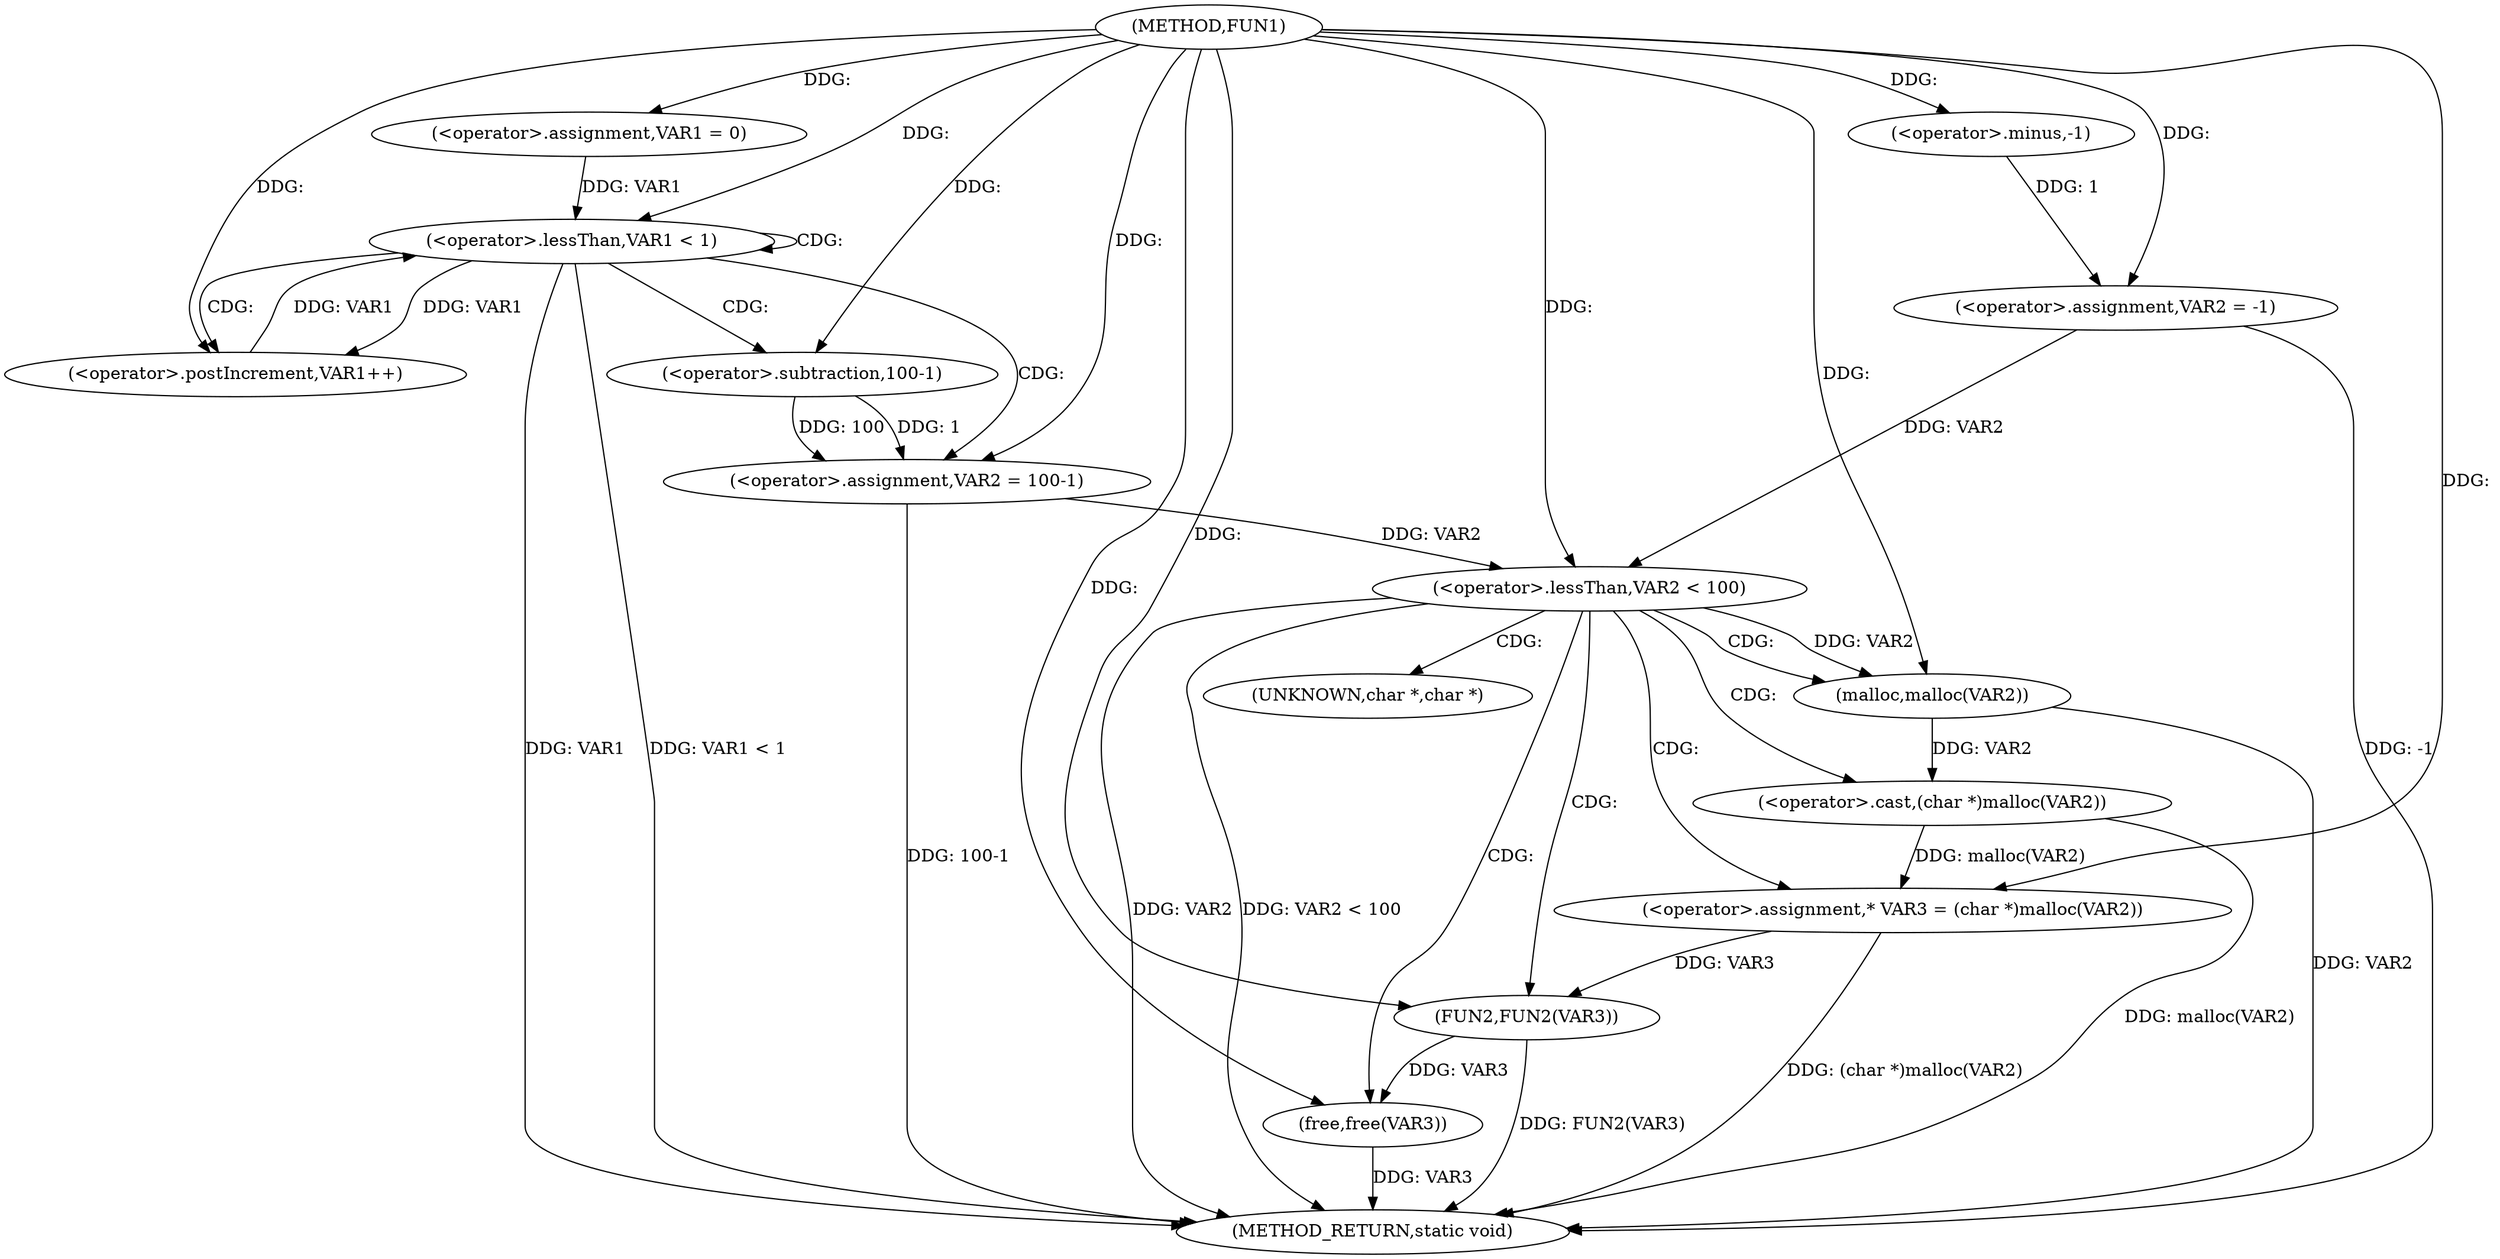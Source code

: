 digraph FUN1 {  
"1000100" [label = "(METHOD,FUN1)" ]
"1000139" [label = "(METHOD_RETURN,static void)" ]
"1000104" [label = "(<operator>.assignment,VAR2 = -1)" ]
"1000106" [label = "(<operator>.minus,-1)" ]
"1000109" [label = "(<operator>.assignment,VAR1 = 0)" ]
"1000112" [label = "(<operator>.lessThan,VAR1 < 1)" ]
"1000115" [label = "(<operator>.postIncrement,VAR1++)" ]
"1000118" [label = "(<operator>.assignment,VAR2 = 100-1)" ]
"1000120" [label = "(<operator>.subtraction,100-1)" ]
"1000124" [label = "(<operator>.lessThan,VAR2 < 100)" ]
"1000129" [label = "(<operator>.assignment,* VAR3 = (char *)malloc(VAR2))" ]
"1000131" [label = "(<operator>.cast,(char *)malloc(VAR2))" ]
"1000133" [label = "(malloc,malloc(VAR2))" ]
"1000135" [label = "(FUN2,FUN2(VAR3))" ]
"1000137" [label = "(free,free(VAR3))" ]
"1000132" [label = "(UNKNOWN,char *,char *)" ]
  "1000124" -> "1000139"  [ label = "DDG: VAR2"] 
  "1000137" -> "1000139"  [ label = "DDG: VAR3"] 
  "1000133" -> "1000139"  [ label = "DDG: VAR2"] 
  "1000131" -> "1000139"  [ label = "DDG: malloc(VAR2)"] 
  "1000112" -> "1000139"  [ label = "DDG: VAR1 < 1"] 
  "1000135" -> "1000139"  [ label = "DDG: FUN2(VAR3)"] 
  "1000112" -> "1000139"  [ label = "DDG: VAR1"] 
  "1000118" -> "1000139"  [ label = "DDG: 100-1"] 
  "1000104" -> "1000139"  [ label = "DDG: -1"] 
  "1000129" -> "1000139"  [ label = "DDG: (char *)malloc(VAR2)"] 
  "1000124" -> "1000139"  [ label = "DDG: VAR2 < 100"] 
  "1000106" -> "1000104"  [ label = "DDG: 1"] 
  "1000100" -> "1000104"  [ label = "DDG: "] 
  "1000100" -> "1000106"  [ label = "DDG: "] 
  "1000100" -> "1000109"  [ label = "DDG: "] 
  "1000109" -> "1000112"  [ label = "DDG: VAR1"] 
  "1000115" -> "1000112"  [ label = "DDG: VAR1"] 
  "1000100" -> "1000112"  [ label = "DDG: "] 
  "1000112" -> "1000115"  [ label = "DDG: VAR1"] 
  "1000100" -> "1000115"  [ label = "DDG: "] 
  "1000120" -> "1000118"  [ label = "DDG: 100"] 
  "1000120" -> "1000118"  [ label = "DDG: 1"] 
  "1000100" -> "1000118"  [ label = "DDG: "] 
  "1000100" -> "1000120"  [ label = "DDG: "] 
  "1000104" -> "1000124"  [ label = "DDG: VAR2"] 
  "1000118" -> "1000124"  [ label = "DDG: VAR2"] 
  "1000100" -> "1000124"  [ label = "DDG: "] 
  "1000131" -> "1000129"  [ label = "DDG: malloc(VAR2)"] 
  "1000100" -> "1000129"  [ label = "DDG: "] 
  "1000133" -> "1000131"  [ label = "DDG: VAR2"] 
  "1000124" -> "1000133"  [ label = "DDG: VAR2"] 
  "1000100" -> "1000133"  [ label = "DDG: "] 
  "1000129" -> "1000135"  [ label = "DDG: VAR3"] 
  "1000100" -> "1000135"  [ label = "DDG: "] 
  "1000135" -> "1000137"  [ label = "DDG: VAR3"] 
  "1000100" -> "1000137"  [ label = "DDG: "] 
  "1000112" -> "1000112"  [ label = "CDG: "] 
  "1000112" -> "1000115"  [ label = "CDG: "] 
  "1000112" -> "1000120"  [ label = "CDG: "] 
  "1000112" -> "1000118"  [ label = "CDG: "] 
  "1000124" -> "1000132"  [ label = "CDG: "] 
  "1000124" -> "1000137"  [ label = "CDG: "] 
  "1000124" -> "1000129"  [ label = "CDG: "] 
  "1000124" -> "1000131"  [ label = "CDG: "] 
  "1000124" -> "1000135"  [ label = "CDG: "] 
  "1000124" -> "1000133"  [ label = "CDG: "] 
}
